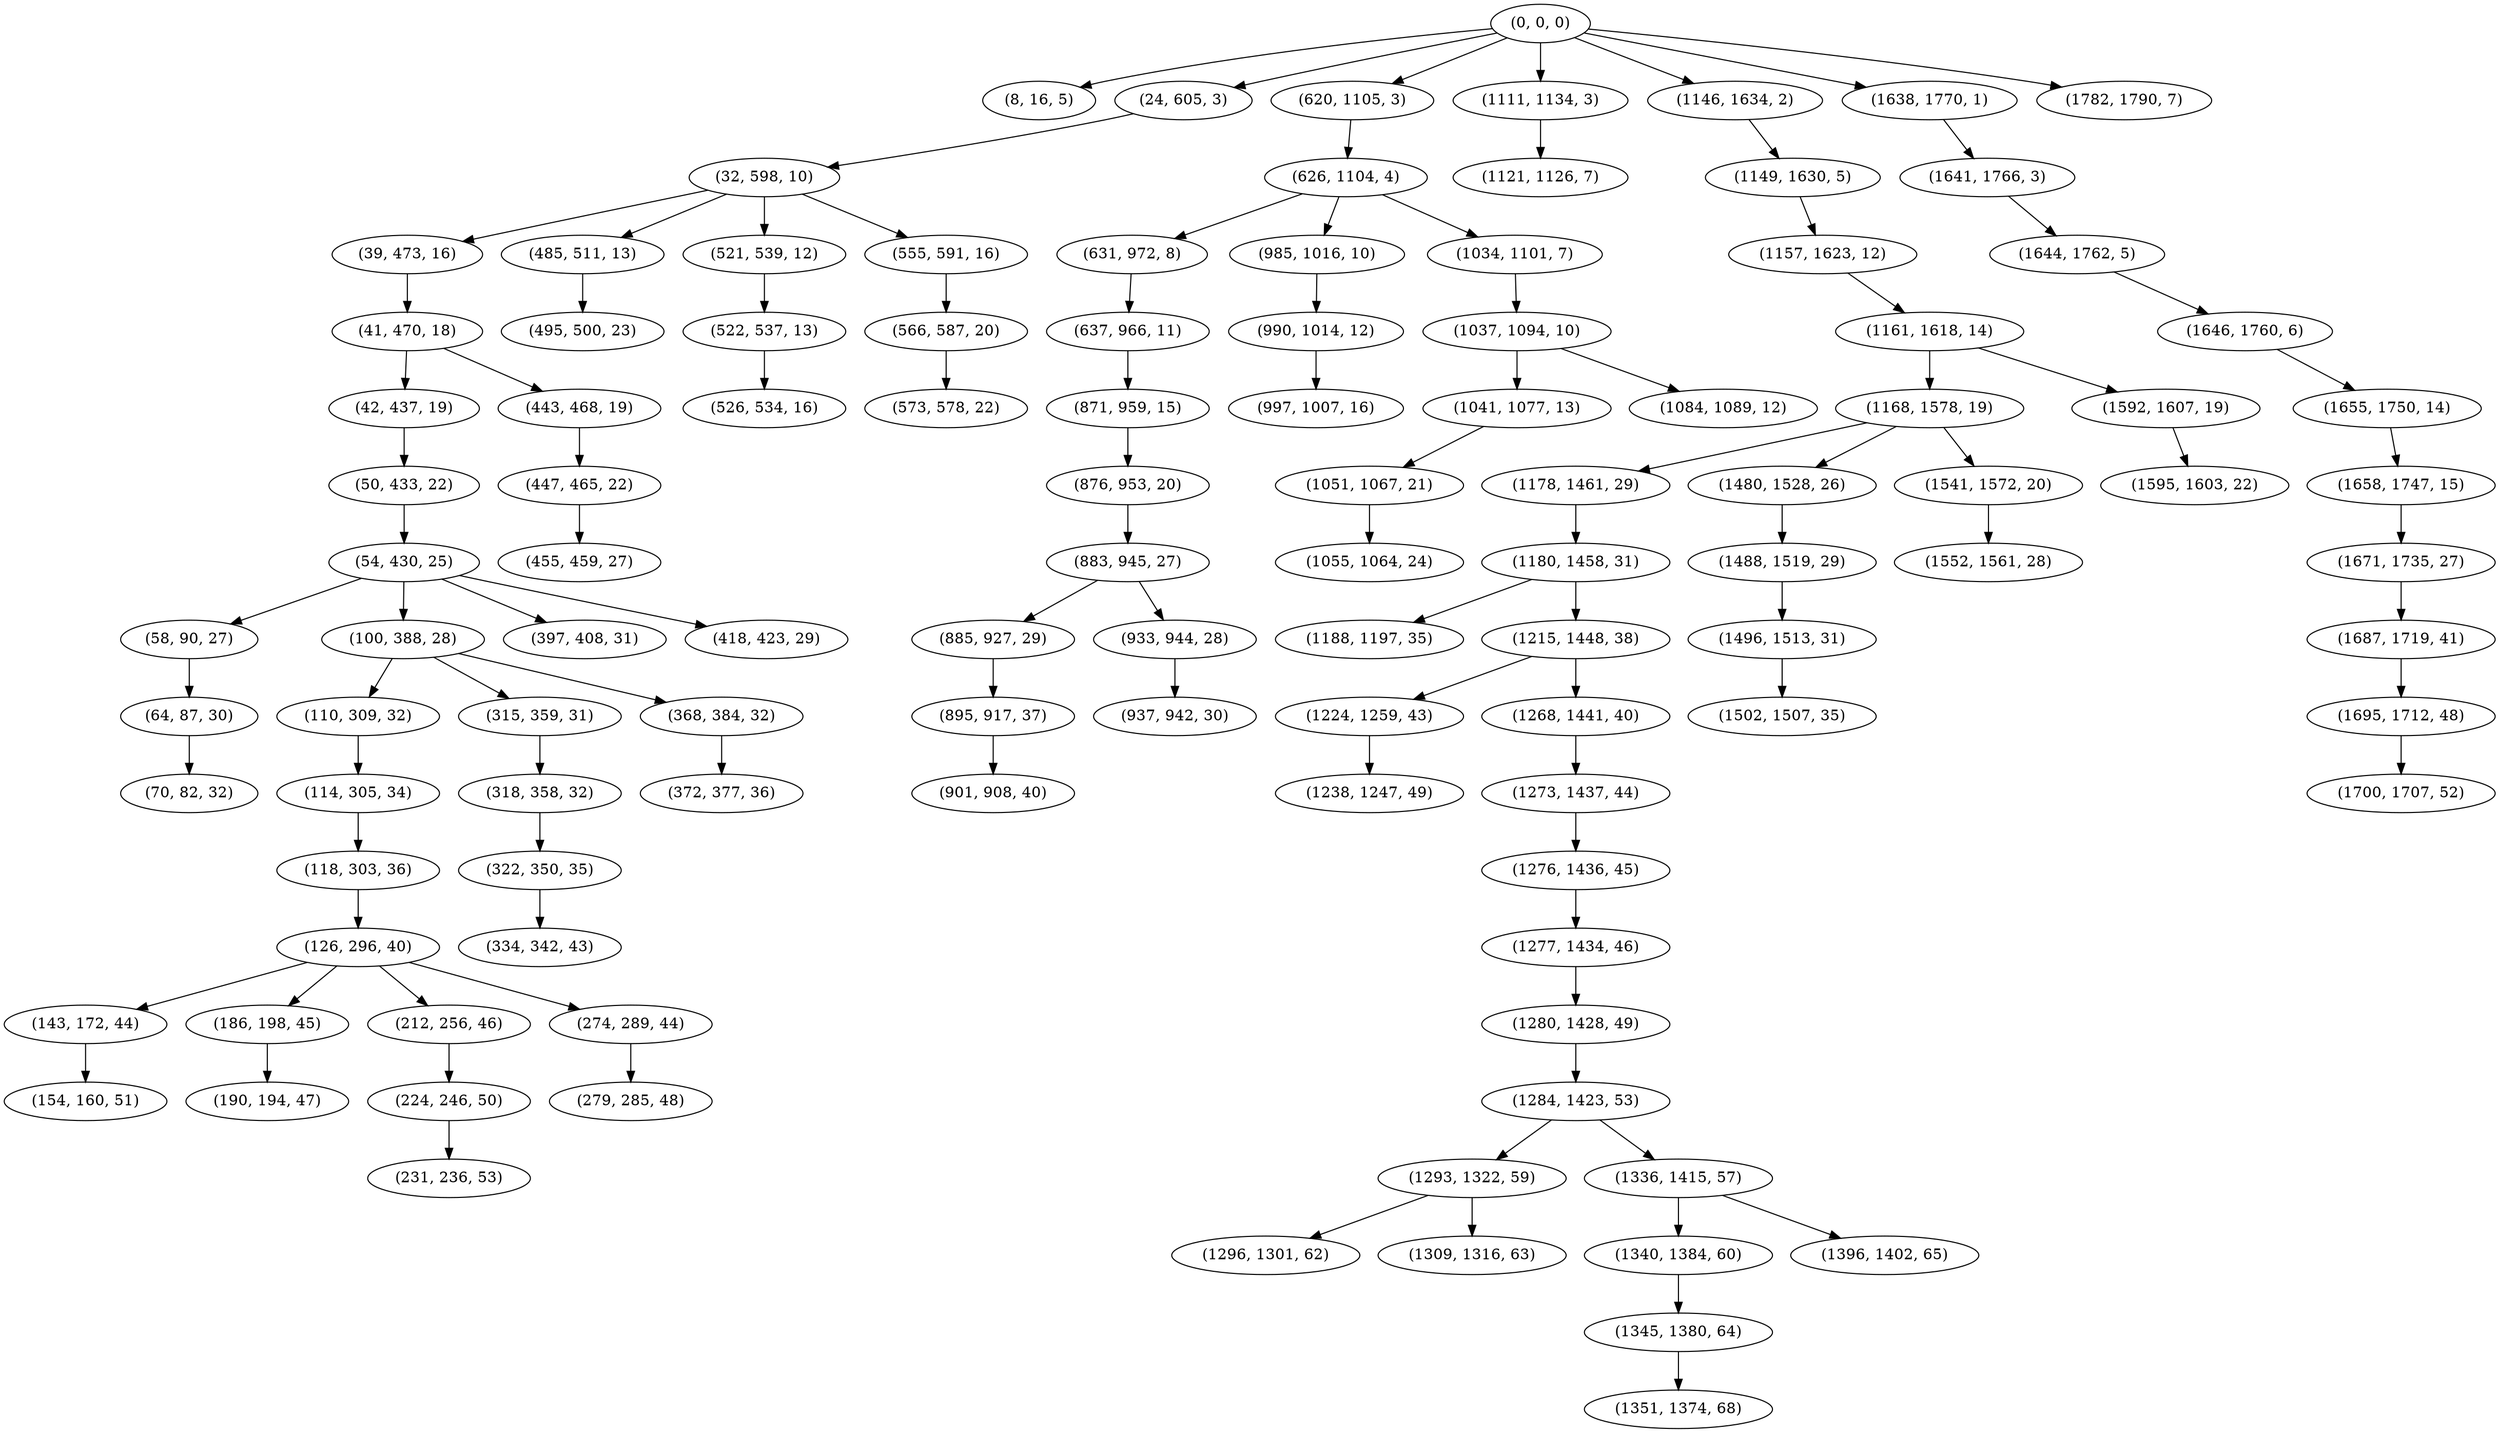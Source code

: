 digraph tree {
    "(0, 0, 0)";
    "(8, 16, 5)";
    "(24, 605, 3)";
    "(32, 598, 10)";
    "(39, 473, 16)";
    "(41, 470, 18)";
    "(42, 437, 19)";
    "(50, 433, 22)";
    "(54, 430, 25)";
    "(58, 90, 27)";
    "(64, 87, 30)";
    "(70, 82, 32)";
    "(100, 388, 28)";
    "(110, 309, 32)";
    "(114, 305, 34)";
    "(118, 303, 36)";
    "(126, 296, 40)";
    "(143, 172, 44)";
    "(154, 160, 51)";
    "(186, 198, 45)";
    "(190, 194, 47)";
    "(212, 256, 46)";
    "(224, 246, 50)";
    "(231, 236, 53)";
    "(274, 289, 44)";
    "(279, 285, 48)";
    "(315, 359, 31)";
    "(318, 358, 32)";
    "(322, 350, 35)";
    "(334, 342, 43)";
    "(368, 384, 32)";
    "(372, 377, 36)";
    "(397, 408, 31)";
    "(418, 423, 29)";
    "(443, 468, 19)";
    "(447, 465, 22)";
    "(455, 459, 27)";
    "(485, 511, 13)";
    "(495, 500, 23)";
    "(521, 539, 12)";
    "(522, 537, 13)";
    "(526, 534, 16)";
    "(555, 591, 16)";
    "(566, 587, 20)";
    "(573, 578, 22)";
    "(620, 1105, 3)";
    "(626, 1104, 4)";
    "(631, 972, 8)";
    "(637, 966, 11)";
    "(871, 959, 15)";
    "(876, 953, 20)";
    "(883, 945, 27)";
    "(885, 927, 29)";
    "(895, 917, 37)";
    "(901, 908, 40)";
    "(933, 944, 28)";
    "(937, 942, 30)";
    "(985, 1016, 10)";
    "(990, 1014, 12)";
    "(997, 1007, 16)";
    "(1034, 1101, 7)";
    "(1037, 1094, 10)";
    "(1041, 1077, 13)";
    "(1051, 1067, 21)";
    "(1055, 1064, 24)";
    "(1084, 1089, 12)";
    "(1111, 1134, 3)";
    "(1121, 1126, 7)";
    "(1146, 1634, 2)";
    "(1149, 1630, 5)";
    "(1157, 1623, 12)";
    "(1161, 1618, 14)";
    "(1168, 1578, 19)";
    "(1178, 1461, 29)";
    "(1180, 1458, 31)";
    "(1188, 1197, 35)";
    "(1215, 1448, 38)";
    "(1224, 1259, 43)";
    "(1238, 1247, 49)";
    "(1268, 1441, 40)";
    "(1273, 1437, 44)";
    "(1276, 1436, 45)";
    "(1277, 1434, 46)";
    "(1280, 1428, 49)";
    "(1284, 1423, 53)";
    "(1293, 1322, 59)";
    "(1296, 1301, 62)";
    "(1309, 1316, 63)";
    "(1336, 1415, 57)";
    "(1340, 1384, 60)";
    "(1345, 1380, 64)";
    "(1351, 1374, 68)";
    "(1396, 1402, 65)";
    "(1480, 1528, 26)";
    "(1488, 1519, 29)";
    "(1496, 1513, 31)";
    "(1502, 1507, 35)";
    "(1541, 1572, 20)";
    "(1552, 1561, 28)";
    "(1592, 1607, 19)";
    "(1595, 1603, 22)";
    "(1638, 1770, 1)";
    "(1641, 1766, 3)";
    "(1644, 1762, 5)";
    "(1646, 1760, 6)";
    "(1655, 1750, 14)";
    "(1658, 1747, 15)";
    "(1671, 1735, 27)";
    "(1687, 1719, 41)";
    "(1695, 1712, 48)";
    "(1700, 1707, 52)";
    "(1782, 1790, 7)";
    "(0, 0, 0)" -> "(8, 16, 5)";
    "(0, 0, 0)" -> "(24, 605, 3)";
    "(0, 0, 0)" -> "(620, 1105, 3)";
    "(0, 0, 0)" -> "(1111, 1134, 3)";
    "(0, 0, 0)" -> "(1146, 1634, 2)";
    "(0, 0, 0)" -> "(1638, 1770, 1)";
    "(0, 0, 0)" -> "(1782, 1790, 7)";
    "(24, 605, 3)" -> "(32, 598, 10)";
    "(32, 598, 10)" -> "(39, 473, 16)";
    "(32, 598, 10)" -> "(485, 511, 13)";
    "(32, 598, 10)" -> "(521, 539, 12)";
    "(32, 598, 10)" -> "(555, 591, 16)";
    "(39, 473, 16)" -> "(41, 470, 18)";
    "(41, 470, 18)" -> "(42, 437, 19)";
    "(41, 470, 18)" -> "(443, 468, 19)";
    "(42, 437, 19)" -> "(50, 433, 22)";
    "(50, 433, 22)" -> "(54, 430, 25)";
    "(54, 430, 25)" -> "(58, 90, 27)";
    "(54, 430, 25)" -> "(100, 388, 28)";
    "(54, 430, 25)" -> "(397, 408, 31)";
    "(54, 430, 25)" -> "(418, 423, 29)";
    "(58, 90, 27)" -> "(64, 87, 30)";
    "(64, 87, 30)" -> "(70, 82, 32)";
    "(100, 388, 28)" -> "(110, 309, 32)";
    "(100, 388, 28)" -> "(315, 359, 31)";
    "(100, 388, 28)" -> "(368, 384, 32)";
    "(110, 309, 32)" -> "(114, 305, 34)";
    "(114, 305, 34)" -> "(118, 303, 36)";
    "(118, 303, 36)" -> "(126, 296, 40)";
    "(126, 296, 40)" -> "(143, 172, 44)";
    "(126, 296, 40)" -> "(186, 198, 45)";
    "(126, 296, 40)" -> "(212, 256, 46)";
    "(126, 296, 40)" -> "(274, 289, 44)";
    "(143, 172, 44)" -> "(154, 160, 51)";
    "(186, 198, 45)" -> "(190, 194, 47)";
    "(212, 256, 46)" -> "(224, 246, 50)";
    "(224, 246, 50)" -> "(231, 236, 53)";
    "(274, 289, 44)" -> "(279, 285, 48)";
    "(315, 359, 31)" -> "(318, 358, 32)";
    "(318, 358, 32)" -> "(322, 350, 35)";
    "(322, 350, 35)" -> "(334, 342, 43)";
    "(368, 384, 32)" -> "(372, 377, 36)";
    "(443, 468, 19)" -> "(447, 465, 22)";
    "(447, 465, 22)" -> "(455, 459, 27)";
    "(485, 511, 13)" -> "(495, 500, 23)";
    "(521, 539, 12)" -> "(522, 537, 13)";
    "(522, 537, 13)" -> "(526, 534, 16)";
    "(555, 591, 16)" -> "(566, 587, 20)";
    "(566, 587, 20)" -> "(573, 578, 22)";
    "(620, 1105, 3)" -> "(626, 1104, 4)";
    "(626, 1104, 4)" -> "(631, 972, 8)";
    "(626, 1104, 4)" -> "(985, 1016, 10)";
    "(626, 1104, 4)" -> "(1034, 1101, 7)";
    "(631, 972, 8)" -> "(637, 966, 11)";
    "(637, 966, 11)" -> "(871, 959, 15)";
    "(871, 959, 15)" -> "(876, 953, 20)";
    "(876, 953, 20)" -> "(883, 945, 27)";
    "(883, 945, 27)" -> "(885, 927, 29)";
    "(883, 945, 27)" -> "(933, 944, 28)";
    "(885, 927, 29)" -> "(895, 917, 37)";
    "(895, 917, 37)" -> "(901, 908, 40)";
    "(933, 944, 28)" -> "(937, 942, 30)";
    "(985, 1016, 10)" -> "(990, 1014, 12)";
    "(990, 1014, 12)" -> "(997, 1007, 16)";
    "(1034, 1101, 7)" -> "(1037, 1094, 10)";
    "(1037, 1094, 10)" -> "(1041, 1077, 13)";
    "(1037, 1094, 10)" -> "(1084, 1089, 12)";
    "(1041, 1077, 13)" -> "(1051, 1067, 21)";
    "(1051, 1067, 21)" -> "(1055, 1064, 24)";
    "(1111, 1134, 3)" -> "(1121, 1126, 7)";
    "(1146, 1634, 2)" -> "(1149, 1630, 5)";
    "(1149, 1630, 5)" -> "(1157, 1623, 12)";
    "(1157, 1623, 12)" -> "(1161, 1618, 14)";
    "(1161, 1618, 14)" -> "(1168, 1578, 19)";
    "(1161, 1618, 14)" -> "(1592, 1607, 19)";
    "(1168, 1578, 19)" -> "(1178, 1461, 29)";
    "(1168, 1578, 19)" -> "(1480, 1528, 26)";
    "(1168, 1578, 19)" -> "(1541, 1572, 20)";
    "(1178, 1461, 29)" -> "(1180, 1458, 31)";
    "(1180, 1458, 31)" -> "(1188, 1197, 35)";
    "(1180, 1458, 31)" -> "(1215, 1448, 38)";
    "(1215, 1448, 38)" -> "(1224, 1259, 43)";
    "(1215, 1448, 38)" -> "(1268, 1441, 40)";
    "(1224, 1259, 43)" -> "(1238, 1247, 49)";
    "(1268, 1441, 40)" -> "(1273, 1437, 44)";
    "(1273, 1437, 44)" -> "(1276, 1436, 45)";
    "(1276, 1436, 45)" -> "(1277, 1434, 46)";
    "(1277, 1434, 46)" -> "(1280, 1428, 49)";
    "(1280, 1428, 49)" -> "(1284, 1423, 53)";
    "(1284, 1423, 53)" -> "(1293, 1322, 59)";
    "(1284, 1423, 53)" -> "(1336, 1415, 57)";
    "(1293, 1322, 59)" -> "(1296, 1301, 62)";
    "(1293, 1322, 59)" -> "(1309, 1316, 63)";
    "(1336, 1415, 57)" -> "(1340, 1384, 60)";
    "(1336, 1415, 57)" -> "(1396, 1402, 65)";
    "(1340, 1384, 60)" -> "(1345, 1380, 64)";
    "(1345, 1380, 64)" -> "(1351, 1374, 68)";
    "(1480, 1528, 26)" -> "(1488, 1519, 29)";
    "(1488, 1519, 29)" -> "(1496, 1513, 31)";
    "(1496, 1513, 31)" -> "(1502, 1507, 35)";
    "(1541, 1572, 20)" -> "(1552, 1561, 28)";
    "(1592, 1607, 19)" -> "(1595, 1603, 22)";
    "(1638, 1770, 1)" -> "(1641, 1766, 3)";
    "(1641, 1766, 3)" -> "(1644, 1762, 5)";
    "(1644, 1762, 5)" -> "(1646, 1760, 6)";
    "(1646, 1760, 6)" -> "(1655, 1750, 14)";
    "(1655, 1750, 14)" -> "(1658, 1747, 15)";
    "(1658, 1747, 15)" -> "(1671, 1735, 27)";
    "(1671, 1735, 27)" -> "(1687, 1719, 41)";
    "(1687, 1719, 41)" -> "(1695, 1712, 48)";
    "(1695, 1712, 48)" -> "(1700, 1707, 52)";
}

